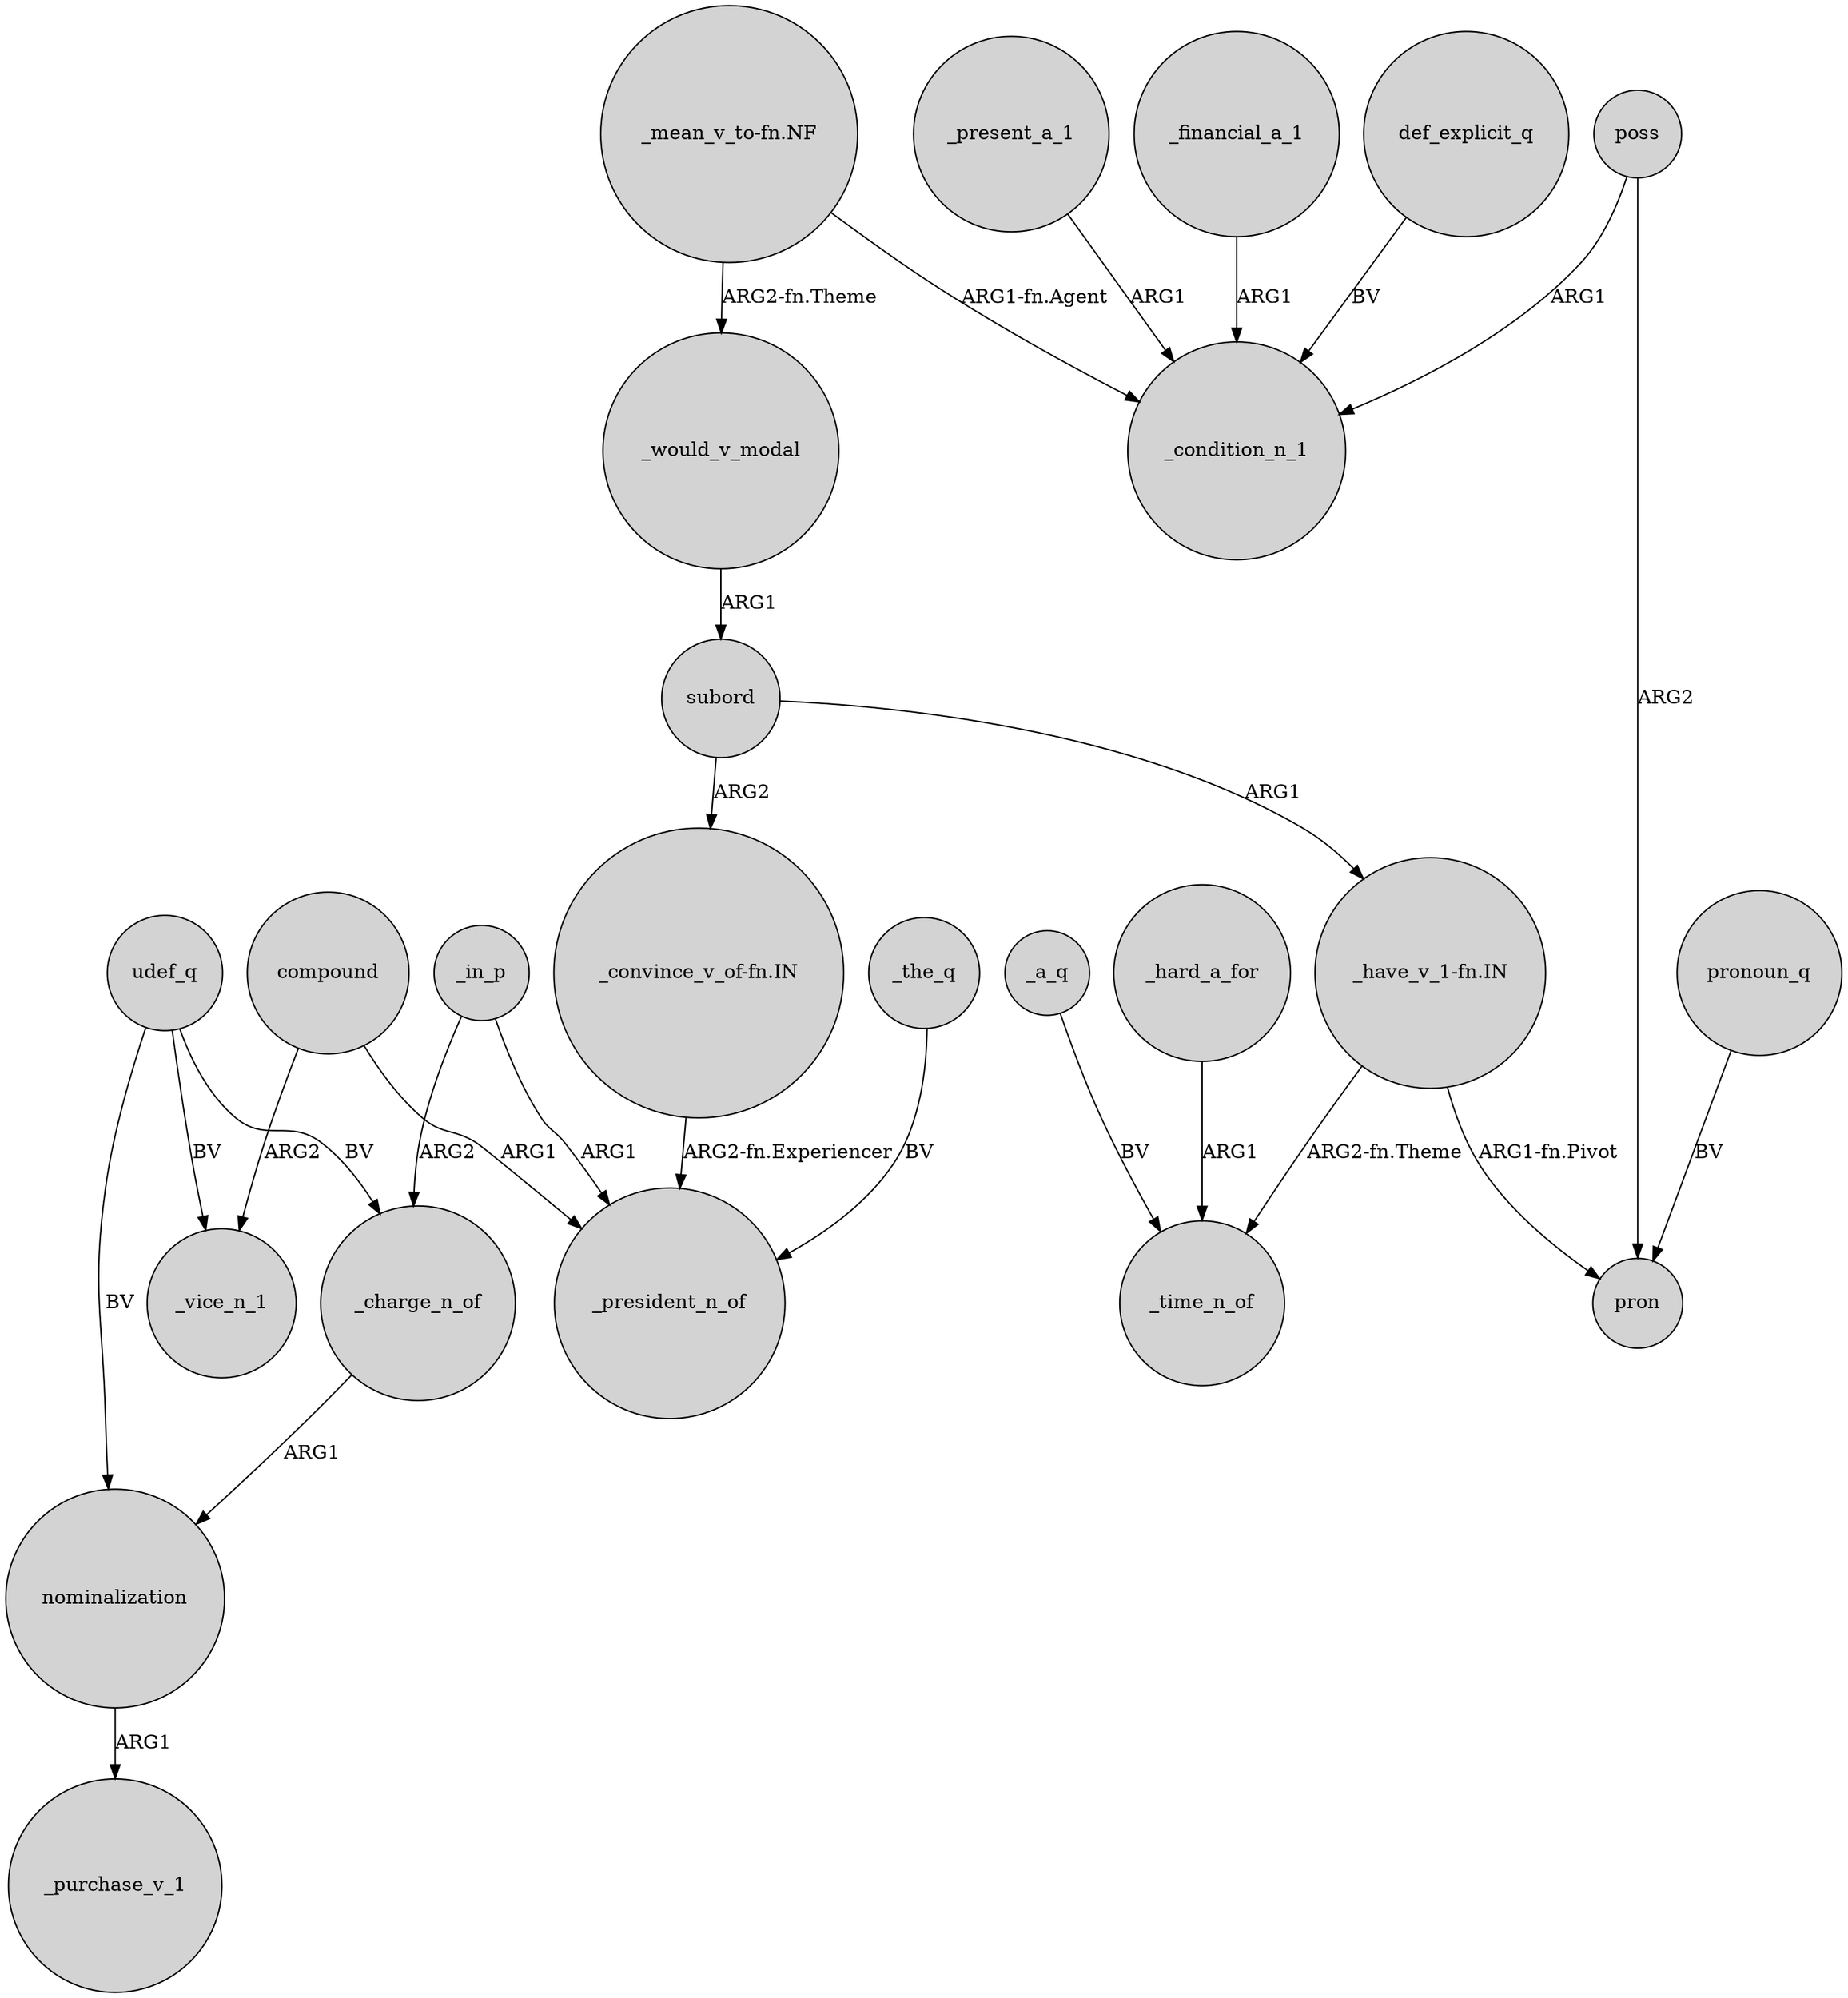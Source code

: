 digraph {
	node [shape=circle style=filled]
	compound -> _vice_n_1 [label=ARG2]
	"_have_v_1-fn.IN" -> _time_n_of [label="ARG2-fn.Theme"]
	poss -> pron [label=ARG2]
	_in_p -> _president_n_of [label=ARG1]
	def_explicit_q -> _condition_n_1 [label=BV]
	nominalization -> _purchase_v_1 [label=ARG1]
	subord -> "_convince_v_of-fn.IN" [label=ARG2]
	_a_q -> _time_n_of [label=BV]
	_would_v_modal -> subord [label=ARG1]
	"_have_v_1-fn.IN" -> pron [label="ARG1-fn.Pivot"]
	udef_q -> _charge_n_of [label=BV]
	udef_q -> _vice_n_1 [label=BV]
	_hard_a_for -> _time_n_of [label=ARG1]
	pronoun_q -> pron [label=BV]
	"_convince_v_of-fn.IN" -> _president_n_of [label="ARG2-fn.Experiencer"]
	compound -> _president_n_of [label=ARG1]
	_the_q -> _president_n_of [label=BV]
	udef_q -> nominalization [label=BV]
	_present_a_1 -> _condition_n_1 [label=ARG1]
	poss -> _condition_n_1 [label=ARG1]
	_charge_n_of -> nominalization [label=ARG1]
	subord -> "_have_v_1-fn.IN" [label=ARG1]
	_financial_a_1 -> _condition_n_1 [label=ARG1]
	"_mean_v_to-fn.NF" -> _condition_n_1 [label="ARG1-fn.Agent"]
	"_mean_v_to-fn.NF" -> _would_v_modal [label="ARG2-fn.Theme"]
	_in_p -> _charge_n_of [label=ARG2]
}
